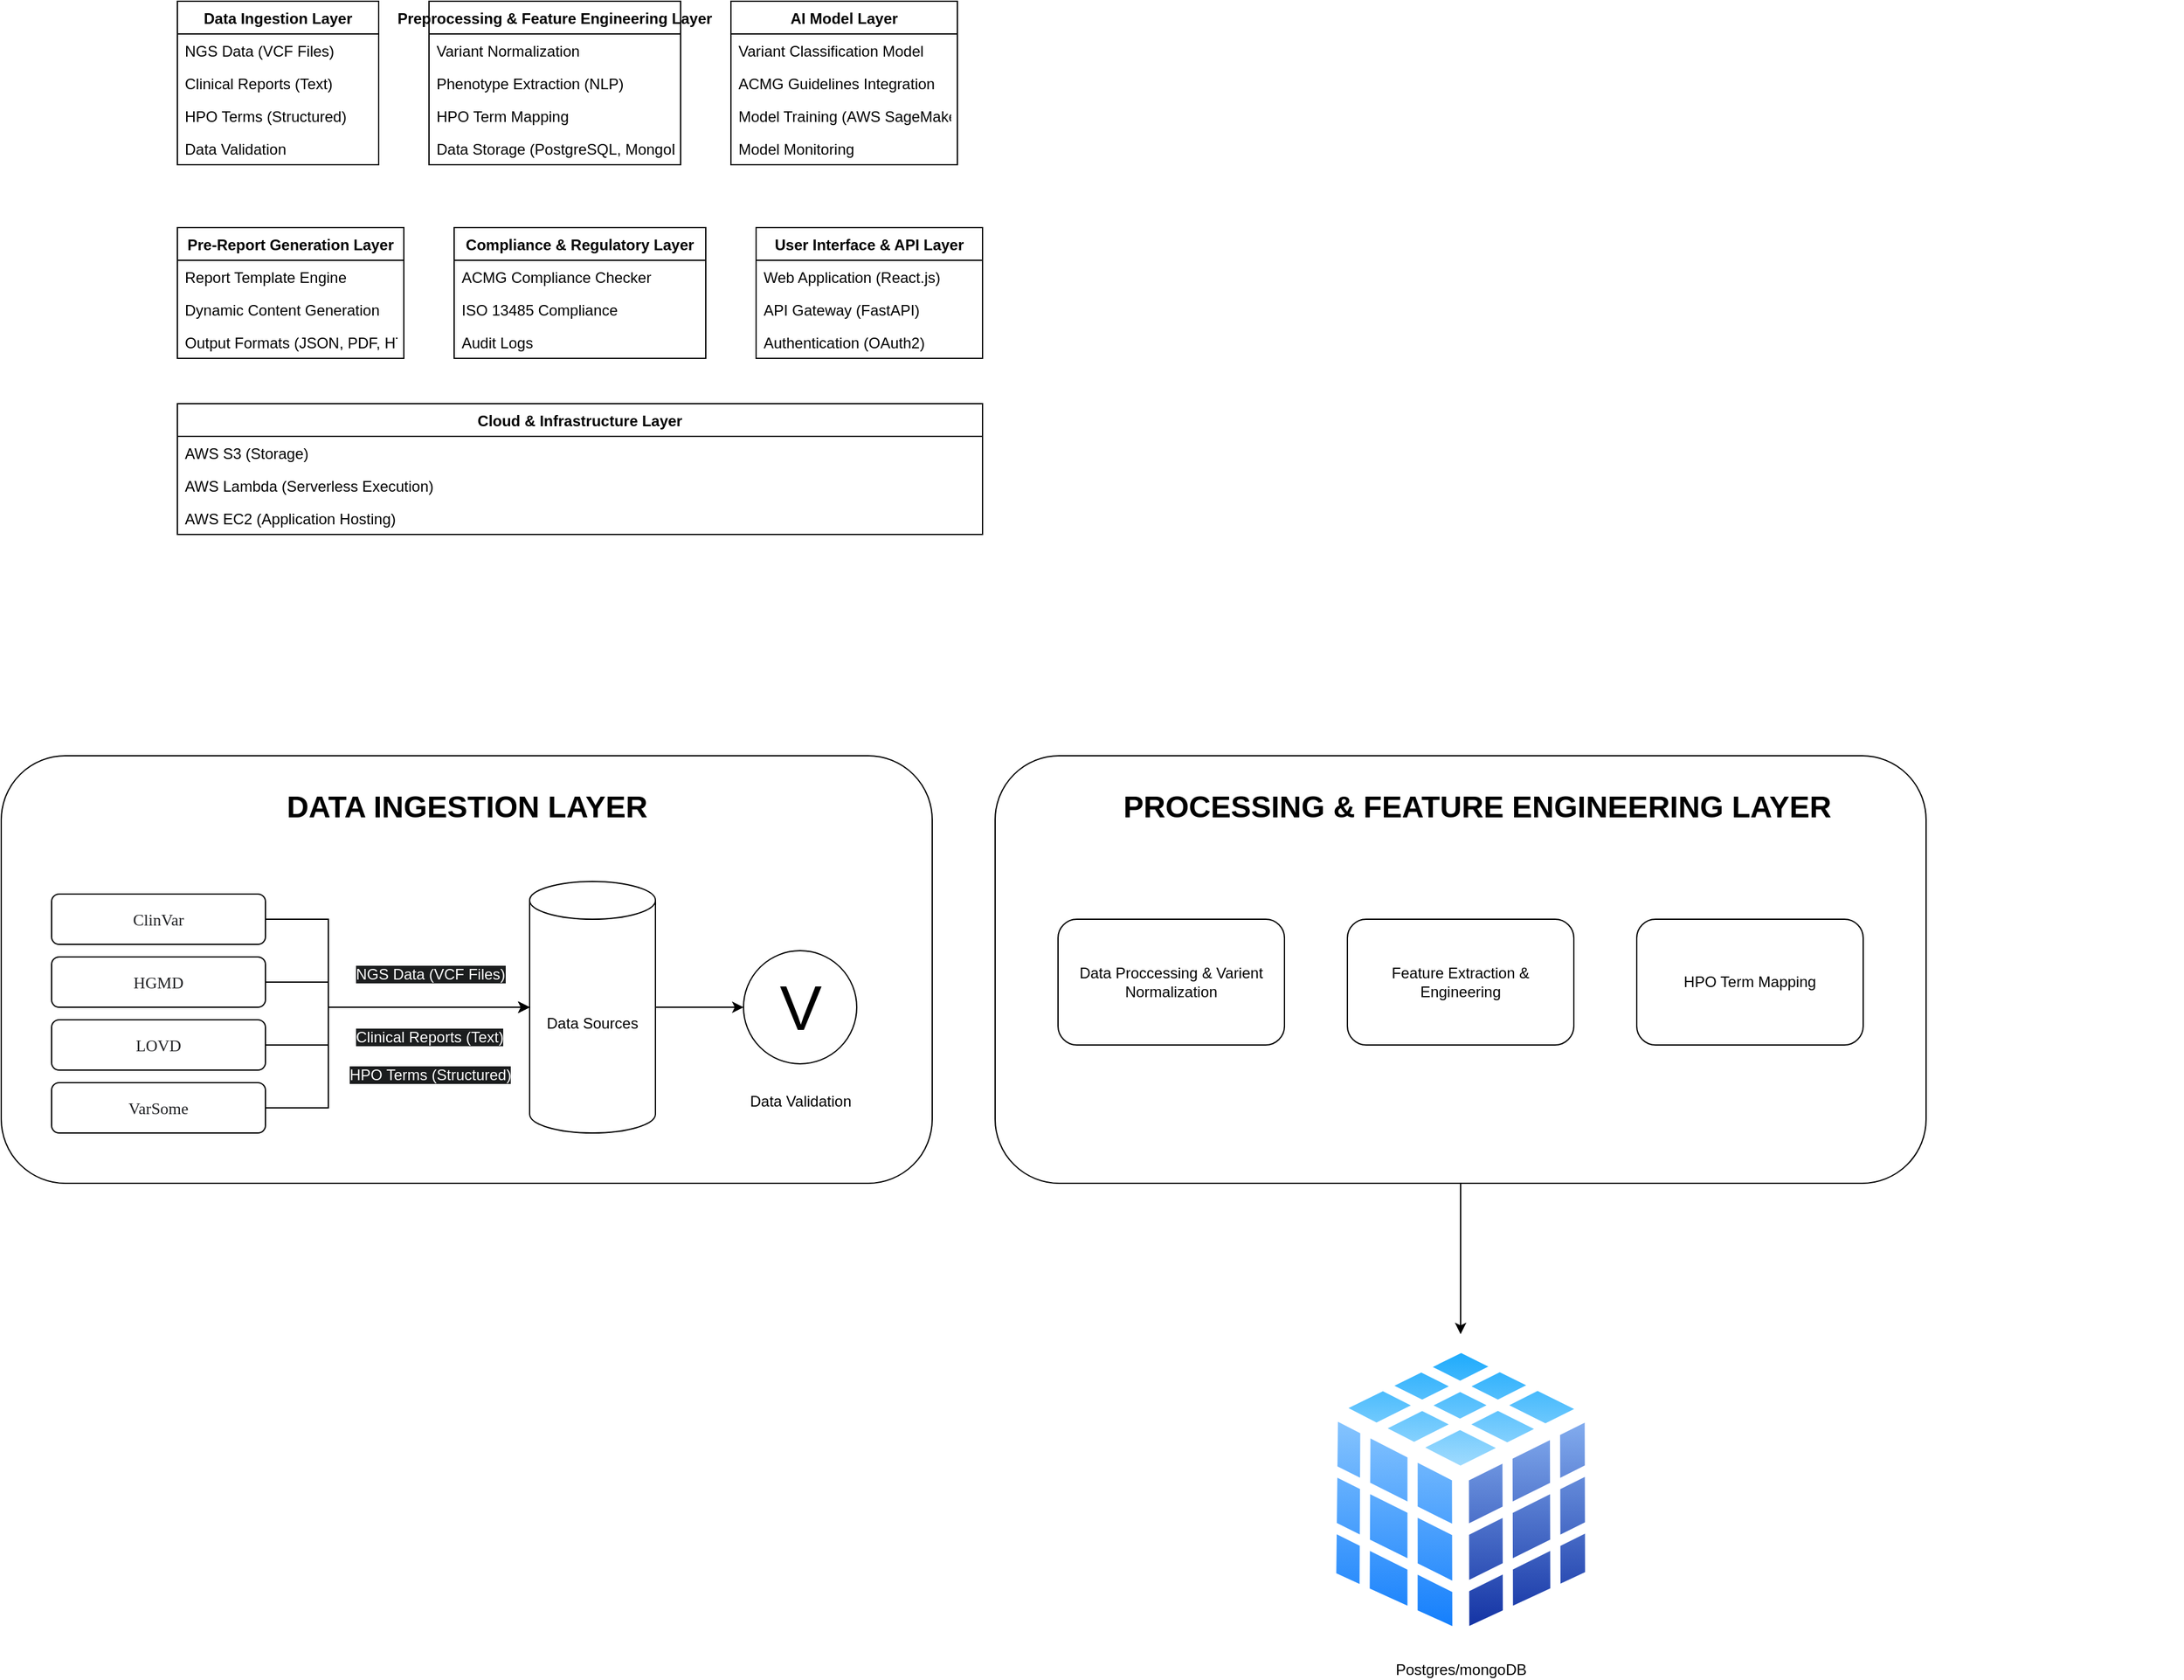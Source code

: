 <mxfile version="26.0.10">
  <diagram name="Page-1" id="QS4vRZ52aA27op-qbDx0">
    <mxGraphModel dx="1434" dy="673" grid="1" gridSize="10" guides="1" tooltips="1" connect="1" arrows="1" fold="1" page="1" pageScale="1" pageWidth="850" pageHeight="1100" math="0" shadow="0">
      <root>
        <mxCell id="0" />
        <mxCell id="1" parent="0" />
        <mxCell id="bHOFEPqehS2NcX85sN5G-48" value="" style="rounded=1;whiteSpace=wrap;html=1;" vertex="1" parent="1">
          <mxGeometry x="20" y="640" width="740" height="340" as="geometry" />
        </mxCell>
        <mxCell id="bHOFEPqehS2NcX85sN5G-1" value="Data Ingestion Layer" style="swimlane;fontStyle=1;align=center;verticalAlign=top;childLayout=stackLayout;horizontal=1;startSize=26;horizontalStack=0;resizeParent=1;resizeParentMax=0;resizeLast=0;collapsible=1;marginBottom=0;" vertex="1" parent="1">
          <mxGeometry x="160" y="40" width="160" height="130" as="geometry" />
        </mxCell>
        <mxCell id="bHOFEPqehS2NcX85sN5G-2" value="NGS Data (VCF Files)" style="text;strokeColor=none;fillColor=none;align=left;verticalAlign=top;spacingLeft=4;spacingRight=4;overflow=hidden;rotatable=0;points=[[0,0.5],[1,0.5]];portConstraint=eastwest;" vertex="1" parent="bHOFEPqehS2NcX85sN5G-1">
          <mxGeometry y="26" width="160" height="26" as="geometry" />
        </mxCell>
        <mxCell id="bHOFEPqehS2NcX85sN5G-3" value="Clinical Reports (Text)" style="text;strokeColor=none;fillColor=none;align=left;verticalAlign=top;spacingLeft=4;spacingRight=4;overflow=hidden;rotatable=0;points=[[0,0.5],[1,0.5]];portConstraint=eastwest;" vertex="1" parent="bHOFEPqehS2NcX85sN5G-1">
          <mxGeometry y="52" width="160" height="26" as="geometry" />
        </mxCell>
        <mxCell id="bHOFEPqehS2NcX85sN5G-4" value="HPO Terms (Structured)" style="text;strokeColor=none;fillColor=none;align=left;verticalAlign=top;spacingLeft=4;spacingRight=4;overflow=hidden;rotatable=0;points=[[0,0.5],[1,0.5]];portConstraint=eastwest;" vertex="1" parent="bHOFEPqehS2NcX85sN5G-1">
          <mxGeometry y="78" width="160" height="26" as="geometry" />
        </mxCell>
        <mxCell id="bHOFEPqehS2NcX85sN5G-5" value="Data Validation" style="text;strokeColor=none;fillColor=none;align=left;verticalAlign=top;spacingLeft=4;spacingRight=4;overflow=hidden;rotatable=0;points=[[0,0.5],[1,0.5]];portConstraint=eastwest;" vertex="1" parent="bHOFEPqehS2NcX85sN5G-1">
          <mxGeometry y="104" width="160" height="26" as="geometry" />
        </mxCell>
        <mxCell id="bHOFEPqehS2NcX85sN5G-6" value="Preprocessing &amp; Feature Engineering Layer" style="swimlane;fontStyle=1;align=center;verticalAlign=top;childLayout=stackLayout;horizontal=1;startSize=26;horizontalStack=0;resizeParent=1;resizeParentMax=0;resizeLast=0;collapsible=1;marginBottom=0;" vertex="1" parent="1">
          <mxGeometry x="360" y="40" width="200" height="130" as="geometry" />
        </mxCell>
        <mxCell id="bHOFEPqehS2NcX85sN5G-7" value="Variant Normalization" style="text;strokeColor=none;fillColor=none;align=left;verticalAlign=top;spacingLeft=4;spacingRight=4;overflow=hidden;rotatable=0;points=[[0,0.5],[1,0.5]];portConstraint=eastwest;" vertex="1" parent="bHOFEPqehS2NcX85sN5G-6">
          <mxGeometry y="26" width="200" height="26" as="geometry" />
        </mxCell>
        <mxCell id="bHOFEPqehS2NcX85sN5G-8" value="Phenotype Extraction (NLP)" style="text;strokeColor=none;fillColor=none;align=left;verticalAlign=top;spacingLeft=4;spacingRight=4;overflow=hidden;rotatable=0;points=[[0,0.5],[1,0.5]];portConstraint=eastwest;" vertex="1" parent="bHOFEPqehS2NcX85sN5G-6">
          <mxGeometry y="52" width="200" height="26" as="geometry" />
        </mxCell>
        <mxCell id="bHOFEPqehS2NcX85sN5G-9" value="HPO Term Mapping" style="text;strokeColor=none;fillColor=none;align=left;verticalAlign=top;spacingLeft=4;spacingRight=4;overflow=hidden;rotatable=0;points=[[0,0.5],[1,0.5]];portConstraint=eastwest;" vertex="1" parent="bHOFEPqehS2NcX85sN5G-6">
          <mxGeometry y="78" width="200" height="26" as="geometry" />
        </mxCell>
        <mxCell id="bHOFEPqehS2NcX85sN5G-10" value="Data Storage (PostgreSQL, MongoDB)" style="text;strokeColor=none;fillColor=none;align=left;verticalAlign=top;spacingLeft=4;spacingRight=4;overflow=hidden;rotatable=0;points=[[0,0.5],[1,0.5]];portConstraint=eastwest;" vertex="1" parent="bHOFEPqehS2NcX85sN5G-6">
          <mxGeometry y="104" width="200" height="26" as="geometry" />
        </mxCell>
        <mxCell id="bHOFEPqehS2NcX85sN5G-11" value="AI Model Layer" style="swimlane;fontStyle=1;align=center;verticalAlign=top;childLayout=stackLayout;horizontal=1;startSize=26;horizontalStack=0;resizeParent=1;resizeParentMax=0;resizeLast=0;collapsible=1;marginBottom=0;" vertex="1" parent="1">
          <mxGeometry x="600" y="40" width="180" height="130" as="geometry" />
        </mxCell>
        <mxCell id="bHOFEPqehS2NcX85sN5G-12" value="Variant Classification Model" style="text;strokeColor=none;fillColor=none;align=left;verticalAlign=top;spacingLeft=4;spacingRight=4;overflow=hidden;rotatable=0;points=[[0,0.5],[1,0.5]];portConstraint=eastwest;" vertex="1" parent="bHOFEPqehS2NcX85sN5G-11">
          <mxGeometry y="26" width="180" height="26" as="geometry" />
        </mxCell>
        <mxCell id="bHOFEPqehS2NcX85sN5G-13" value="ACMG Guidelines Integration" style="text;strokeColor=none;fillColor=none;align=left;verticalAlign=top;spacingLeft=4;spacingRight=4;overflow=hidden;rotatable=0;points=[[0,0.5],[1,0.5]];portConstraint=eastwest;" vertex="1" parent="bHOFEPqehS2NcX85sN5G-11">
          <mxGeometry y="52" width="180" height="26" as="geometry" />
        </mxCell>
        <mxCell id="bHOFEPqehS2NcX85sN5G-14" value="Model Training (AWS SageMaker)" style="text;strokeColor=none;fillColor=none;align=left;verticalAlign=top;spacingLeft=4;spacingRight=4;overflow=hidden;rotatable=0;points=[[0,0.5],[1,0.5]];portConstraint=eastwest;" vertex="1" parent="bHOFEPqehS2NcX85sN5G-11">
          <mxGeometry y="78" width="180" height="26" as="geometry" />
        </mxCell>
        <mxCell id="bHOFEPqehS2NcX85sN5G-15" value="Model Monitoring" style="text;strokeColor=none;fillColor=none;align=left;verticalAlign=top;spacingLeft=4;spacingRight=4;overflow=hidden;rotatable=0;points=[[0,0.5],[1,0.5]];portConstraint=eastwest;" vertex="1" parent="bHOFEPqehS2NcX85sN5G-11">
          <mxGeometry y="104" width="180" height="26" as="geometry" />
        </mxCell>
        <mxCell id="bHOFEPqehS2NcX85sN5G-16" value="Pre-Report Generation Layer" style="swimlane;fontStyle=1;align=center;verticalAlign=top;childLayout=stackLayout;horizontal=1;startSize=26;horizontalStack=0;resizeParent=1;resizeParentMax=0;resizeLast=0;collapsible=1;marginBottom=0;" vertex="1" parent="1">
          <mxGeometry x="160" y="220" width="180" height="104" as="geometry" />
        </mxCell>
        <mxCell id="bHOFEPqehS2NcX85sN5G-17" value="Report Template Engine" style="text;strokeColor=none;fillColor=none;align=left;verticalAlign=top;spacingLeft=4;spacingRight=4;overflow=hidden;rotatable=0;points=[[0,0.5],[1,0.5]];portConstraint=eastwest;" vertex="1" parent="bHOFEPqehS2NcX85sN5G-16">
          <mxGeometry y="26" width="180" height="26" as="geometry" />
        </mxCell>
        <mxCell id="bHOFEPqehS2NcX85sN5G-18" value="Dynamic Content Generation" style="text;strokeColor=none;fillColor=none;align=left;verticalAlign=top;spacingLeft=4;spacingRight=4;overflow=hidden;rotatable=0;points=[[0,0.5],[1,0.5]];portConstraint=eastwest;" vertex="1" parent="bHOFEPqehS2NcX85sN5G-16">
          <mxGeometry y="52" width="180" height="26" as="geometry" />
        </mxCell>
        <mxCell id="bHOFEPqehS2NcX85sN5G-19" value="Output Formats (JSON, PDF, HTML)" style="text;strokeColor=none;fillColor=none;align=left;verticalAlign=top;spacingLeft=4;spacingRight=4;overflow=hidden;rotatable=0;points=[[0,0.5],[1,0.5]];portConstraint=eastwest;" vertex="1" parent="bHOFEPqehS2NcX85sN5G-16">
          <mxGeometry y="78" width="180" height="26" as="geometry" />
        </mxCell>
        <mxCell id="bHOFEPqehS2NcX85sN5G-20" value="Compliance &amp; Regulatory Layer" style="swimlane;fontStyle=1;align=center;verticalAlign=top;childLayout=stackLayout;horizontal=1;startSize=26;horizontalStack=0;resizeParent=1;resizeParentMax=0;resizeLast=0;collapsible=1;marginBottom=0;" vertex="1" parent="1">
          <mxGeometry x="380" y="220" width="200" height="104" as="geometry" />
        </mxCell>
        <mxCell id="bHOFEPqehS2NcX85sN5G-21" value="ACMG Compliance Checker" style="text;strokeColor=none;fillColor=none;align=left;verticalAlign=top;spacingLeft=4;spacingRight=4;overflow=hidden;rotatable=0;points=[[0,0.5],[1,0.5]];portConstraint=eastwest;" vertex="1" parent="bHOFEPqehS2NcX85sN5G-20">
          <mxGeometry y="26" width="200" height="26" as="geometry" />
        </mxCell>
        <mxCell id="bHOFEPqehS2NcX85sN5G-22" value="ISO 13485 Compliance" style="text;strokeColor=none;fillColor=none;align=left;verticalAlign=top;spacingLeft=4;spacingRight=4;overflow=hidden;rotatable=0;points=[[0,0.5],[1,0.5]];portConstraint=eastwest;" vertex="1" parent="bHOFEPqehS2NcX85sN5G-20">
          <mxGeometry y="52" width="200" height="26" as="geometry" />
        </mxCell>
        <mxCell id="bHOFEPqehS2NcX85sN5G-23" value="Audit Logs" style="text;strokeColor=none;fillColor=none;align=left;verticalAlign=top;spacingLeft=4;spacingRight=4;overflow=hidden;rotatable=0;points=[[0,0.5],[1,0.5]];portConstraint=eastwest;" vertex="1" parent="bHOFEPqehS2NcX85sN5G-20">
          <mxGeometry y="78" width="200" height="26" as="geometry" />
        </mxCell>
        <mxCell id="bHOFEPqehS2NcX85sN5G-24" value="User Interface &amp; API Layer" style="swimlane;fontStyle=1;align=center;verticalAlign=top;childLayout=stackLayout;horizontal=1;startSize=26;horizontalStack=0;resizeParent=1;resizeParentMax=0;resizeLast=0;collapsible=1;marginBottom=0;" vertex="1" parent="1">
          <mxGeometry x="620" y="220" width="180" height="104" as="geometry" />
        </mxCell>
        <mxCell id="bHOFEPqehS2NcX85sN5G-25" value="Web Application (React.js)" style="text;strokeColor=none;fillColor=none;align=left;verticalAlign=top;spacingLeft=4;spacingRight=4;overflow=hidden;rotatable=0;points=[[0,0.5],[1,0.5]];portConstraint=eastwest;" vertex="1" parent="bHOFEPqehS2NcX85sN5G-24">
          <mxGeometry y="26" width="180" height="26" as="geometry" />
        </mxCell>
        <mxCell id="bHOFEPqehS2NcX85sN5G-26" value="API Gateway (FastAPI)" style="text;strokeColor=none;fillColor=none;align=left;verticalAlign=top;spacingLeft=4;spacingRight=4;overflow=hidden;rotatable=0;points=[[0,0.5],[1,0.5]];portConstraint=eastwest;" vertex="1" parent="bHOFEPqehS2NcX85sN5G-24">
          <mxGeometry y="52" width="180" height="26" as="geometry" />
        </mxCell>
        <mxCell id="bHOFEPqehS2NcX85sN5G-27" value="Authentication (OAuth2)" style="text;strokeColor=none;fillColor=none;align=left;verticalAlign=top;spacingLeft=4;spacingRight=4;overflow=hidden;rotatable=0;points=[[0,0.5],[1,0.5]];portConstraint=eastwest;" vertex="1" parent="bHOFEPqehS2NcX85sN5G-24">
          <mxGeometry y="78" width="180" height="26" as="geometry" />
        </mxCell>
        <mxCell id="bHOFEPqehS2NcX85sN5G-28" value="Cloud &amp; Infrastructure Layer" style="swimlane;fontStyle=1;align=center;verticalAlign=top;childLayout=stackLayout;horizontal=1;startSize=26;horizontalStack=0;resizeParent=1;resizeParentMax=0;resizeLast=0;collapsible=1;marginBottom=0;" vertex="1" parent="1">
          <mxGeometry x="160" y="360" width="640" height="104" as="geometry" />
        </mxCell>
        <mxCell id="bHOFEPqehS2NcX85sN5G-29" value="AWS S3 (Storage)" style="text;strokeColor=none;fillColor=none;align=left;verticalAlign=top;spacingLeft=4;spacingRight=4;overflow=hidden;rotatable=0;points=[[0,0.5],[1,0.5]];portConstraint=eastwest;" vertex="1" parent="bHOFEPqehS2NcX85sN5G-28">
          <mxGeometry y="26" width="640" height="26" as="geometry" />
        </mxCell>
        <mxCell id="bHOFEPqehS2NcX85sN5G-30" value="AWS Lambda (Serverless Execution)" style="text;strokeColor=none;fillColor=none;align=left;verticalAlign=top;spacingLeft=4;spacingRight=4;overflow=hidden;rotatable=0;points=[[0,0.5],[1,0.5]];portConstraint=eastwest;" vertex="1" parent="bHOFEPqehS2NcX85sN5G-28">
          <mxGeometry y="52" width="640" height="26" as="geometry" />
        </mxCell>
        <mxCell id="bHOFEPqehS2NcX85sN5G-31" value="AWS EC2 (Application Hosting)" style="text;strokeColor=none;fillColor=none;align=left;verticalAlign=top;spacingLeft=4;spacingRight=4;overflow=hidden;rotatable=0;points=[[0,0.5],[1,0.5]];portConstraint=eastwest;" vertex="1" parent="bHOFEPqehS2NcX85sN5G-28">
          <mxGeometry y="78" width="640" height="26" as="geometry" />
        </mxCell>
        <mxCell id="bHOFEPqehS2NcX85sN5G-46" value="" style="edgeStyle=orthogonalEdgeStyle;rounded=0;orthogonalLoop=1;jettySize=auto;html=1;" edge="1" parent="1" source="bHOFEPqehS2NcX85sN5G-32" target="bHOFEPqehS2NcX85sN5G-45">
          <mxGeometry relative="1" as="geometry" />
        </mxCell>
        <mxCell id="bHOFEPqehS2NcX85sN5G-32" value="Data Sources" style="shape=cylinder3;whiteSpace=wrap;html=1;boundedLbl=1;backgroundOutline=1;size=15;" vertex="1" parent="1">
          <mxGeometry x="440" y="740" width="100" height="200" as="geometry" />
        </mxCell>
        <mxCell id="bHOFEPqehS2NcX85sN5G-37" style="edgeStyle=orthogonalEdgeStyle;rounded=0;orthogonalLoop=1;jettySize=auto;html=1;" edge="1" parent="1" source="bHOFEPqehS2NcX85sN5G-33" target="bHOFEPqehS2NcX85sN5G-32">
          <mxGeometry relative="1" as="geometry">
            <Array as="points">
              <mxPoint x="280" y="770" />
              <mxPoint x="280" y="840" />
            </Array>
          </mxGeometry>
        </mxCell>
        <mxCell id="bHOFEPqehS2NcX85sN5G-33" value="&lt;span style=&quot;color: rgb(32, 33, 36); font-family: &amp;quot;Google Sans&amp;quot;; font-size: 13px; text-align: left; white-space-collapse: preserve; background-color: rgb(255, 255, 255);&quot;&gt;ClinVar&lt;/span&gt;" style="rounded=1;whiteSpace=wrap;html=1;" vertex="1" parent="1">
          <mxGeometry x="60" y="750" width="170" height="40" as="geometry" />
        </mxCell>
        <mxCell id="bHOFEPqehS2NcX85sN5G-38" value="" style="edgeStyle=orthogonalEdgeStyle;rounded=0;orthogonalLoop=1;jettySize=auto;html=1;" edge="1" parent="1" source="bHOFEPqehS2NcX85sN5G-34" target="bHOFEPqehS2NcX85sN5G-32">
          <mxGeometry relative="1" as="geometry">
            <Array as="points">
              <mxPoint x="280" y="820" />
              <mxPoint x="280" y="840" />
            </Array>
          </mxGeometry>
        </mxCell>
        <mxCell id="bHOFEPqehS2NcX85sN5G-34" value="&lt;span style=&quot;color: rgb(32, 33, 36); font-family: &amp;quot;Google Sans&amp;quot;; font-size: 13px; text-align: left; white-space-collapse: preserve; background-color: rgb(255, 255, 255);&quot;&gt;HGMD&lt;/span&gt;" style="rounded=1;whiteSpace=wrap;html=1;" vertex="1" parent="1">
          <mxGeometry x="60" y="800" width="170" height="40" as="geometry" />
        </mxCell>
        <mxCell id="bHOFEPqehS2NcX85sN5G-39" value="" style="edgeStyle=orthogonalEdgeStyle;rounded=0;orthogonalLoop=1;jettySize=auto;html=1;" edge="1" parent="1" source="bHOFEPqehS2NcX85sN5G-35" target="bHOFEPqehS2NcX85sN5G-32">
          <mxGeometry relative="1" as="geometry">
            <Array as="points">
              <mxPoint x="280" y="870" />
              <mxPoint x="280" y="840" />
            </Array>
          </mxGeometry>
        </mxCell>
        <mxCell id="bHOFEPqehS2NcX85sN5G-35" value="&lt;span style=&quot;color: rgb(32, 33, 36); font-family: &amp;quot;Google Sans&amp;quot;; font-size: 13px; text-align: left; white-space-collapse: preserve; background-color: rgb(255, 255, 255);&quot;&gt;LOVD&lt;/span&gt;" style="rounded=1;whiteSpace=wrap;html=1;" vertex="1" parent="1">
          <mxGeometry x="60" y="850" width="170" height="40" as="geometry" />
        </mxCell>
        <mxCell id="bHOFEPqehS2NcX85sN5G-40" value="" style="edgeStyle=orthogonalEdgeStyle;rounded=0;orthogonalLoop=1;jettySize=auto;html=1;" edge="1" parent="1" source="bHOFEPqehS2NcX85sN5G-36" target="bHOFEPqehS2NcX85sN5G-32">
          <mxGeometry relative="1" as="geometry">
            <Array as="points">
              <mxPoint x="280" y="920" />
              <mxPoint x="280" y="840" />
            </Array>
          </mxGeometry>
        </mxCell>
        <mxCell id="bHOFEPqehS2NcX85sN5G-36" value="&lt;span style=&quot;color: rgb(32, 33, 36); font-family: &amp;quot;Google Sans&amp;quot;; font-size: 13px; text-align: left; white-space-collapse: preserve; background-color: rgb(255, 255, 255);&quot;&gt;VarSome&lt;/span&gt;" style="rounded=1;whiteSpace=wrap;html=1;" vertex="1" parent="1">
          <mxGeometry x="60" y="900" width="170" height="40" as="geometry" />
        </mxCell>
        <mxCell id="bHOFEPqehS2NcX85sN5G-41" value="&lt;span style=&quot;color: rgb(255, 255, 255); font-family: Helvetica; font-size: 12px; font-style: normal; font-variant-ligatures: normal; font-variant-caps: normal; font-weight: 400; letter-spacing: normal; orphans: 2; text-align: left; text-indent: 0px; text-transform: none; widows: 2; word-spacing: 0px; -webkit-text-stroke-width: 0px; white-space: nowrap; background-color: rgb(27, 29, 30); text-decoration-thickness: initial; text-decoration-style: initial; text-decoration-color: initial; display: inline !important; float: none;&quot;&gt;NGS Data (VCF Files)&lt;/span&gt;" style="text;whiteSpace=wrap;html=1;" vertex="1" parent="1">
          <mxGeometry x="300" y="800" width="120" height="20" as="geometry" />
        </mxCell>
        <mxCell id="bHOFEPqehS2NcX85sN5G-43" value="&lt;span style=&quot;color: rgb(255, 255, 255); font-family: Helvetica; font-size: 12px; font-style: normal; font-variant-ligatures: normal; font-variant-caps: normal; font-weight: 400; letter-spacing: normal; orphans: 2; text-align: left; text-indent: 0px; text-transform: none; widows: 2; word-spacing: 0px; -webkit-text-stroke-width: 0px; white-space: nowrap; background-color: rgb(27, 29, 30); text-decoration-thickness: initial; text-decoration-style: initial; text-decoration-color: initial; display: inline !important; float: none;&quot;&gt;Clinical Reports (Text)&lt;/span&gt;" style="text;whiteSpace=wrap;html=1;" vertex="1" parent="1">
          <mxGeometry x="300" y="850" width="120" height="20" as="geometry" />
        </mxCell>
        <mxCell id="bHOFEPqehS2NcX85sN5G-44" value="&lt;span style=&quot;color: rgb(255, 255, 255); font-family: Helvetica; font-size: 12px; font-style: normal; font-variant-ligatures: normal; font-variant-caps: normal; font-weight: 400; letter-spacing: normal; orphans: 2; text-align: left; text-indent: 0px; text-transform: none; widows: 2; word-spacing: 0px; -webkit-text-stroke-width: 0px; white-space: nowrap; background-color: rgb(27, 29, 30); text-decoration-thickness: initial; text-decoration-style: initial; text-decoration-color: initial; display: inline !important; float: none;&quot;&gt;HPO Terms (Structured)&lt;/span&gt;" style="text;whiteSpace=wrap;html=1;" vertex="1" parent="1">
          <mxGeometry x="295" y="880" width="130" height="20" as="geometry" />
        </mxCell>
        <mxCell id="bHOFEPqehS2NcX85sN5G-45" value="V" style="verticalLabelPosition=middle;shadow=0;dashed=0;align=center;html=1;verticalAlign=middle;strokeWidth=1;shape=ellipse;aspect=fixed;fontSize=50;" vertex="1" parent="1">
          <mxGeometry x="610" y="795" width="90" height="90" as="geometry" />
        </mxCell>
        <mxCell id="bHOFEPqehS2NcX85sN5G-47" value="Data Validation" style="text;html=1;align=center;verticalAlign=middle;resizable=0;points=[];autosize=1;strokeColor=none;fillColor=none;" vertex="1" parent="1">
          <mxGeometry x="605" y="900" width="100" height="30" as="geometry" />
        </mxCell>
        <mxCell id="bHOFEPqehS2NcX85sN5G-49" value="&lt;h1 style=&quot;margin-top: 0px;&quot;&gt;DATA INGESTION LAYER&lt;/h1&gt;&lt;p&gt;&lt;br&gt;&lt;/p&gt;" style="text;html=1;whiteSpace=wrap;overflow=hidden;rounded=0;" vertex="1" parent="1">
          <mxGeometry x="245" y="660" width="290" height="40" as="geometry" />
        </mxCell>
        <mxCell id="bHOFEPqehS2NcX85sN5G-50" value="" style="shape=image;verticalLabelPosition=bottom;labelBackgroundColor=default;verticalAlign=top;aspect=fixed;imageAspect=0;image=https://miro.medium.com/v2/resize:fit:834/1*sCoM-hxdiEZW73coQYeQaw.png;" vertex="1" parent="1">
          <mxGeometry x="920" y="70" width="834" height="339" as="geometry" />
        </mxCell>
        <mxCell id="bHOFEPqehS2NcX85sN5G-57" style="edgeStyle=orthogonalEdgeStyle;rounded=0;orthogonalLoop=1;jettySize=auto;html=1;" edge="1" parent="1" source="bHOFEPqehS2NcX85sN5G-51" target="bHOFEPqehS2NcX85sN5G-56">
          <mxGeometry relative="1" as="geometry" />
        </mxCell>
        <mxCell id="bHOFEPqehS2NcX85sN5G-51" value="" style="rounded=1;whiteSpace=wrap;html=1;" vertex="1" parent="1">
          <mxGeometry x="810" y="640" width="740" height="340" as="geometry" />
        </mxCell>
        <mxCell id="bHOFEPqehS2NcX85sN5G-52" value="&lt;h1 style=&quot;margin-top: 0px;&quot;&gt;PROCESSING &amp;amp; FEATURE ENGINEERING LAYER&lt;/h1&gt;" style="text;html=1;whiteSpace=wrap;overflow=hidden;rounded=0;" vertex="1" parent="1">
          <mxGeometry x="910" y="660" width="570" height="40" as="geometry" />
        </mxCell>
        <mxCell id="bHOFEPqehS2NcX85sN5G-53" value="Data Proccessing &amp;amp; Varient Normalization" style="rounded=1;whiteSpace=wrap;html=1;" vertex="1" parent="1">
          <mxGeometry x="860" y="770" width="180" height="100" as="geometry" />
        </mxCell>
        <mxCell id="bHOFEPqehS2NcX85sN5G-54" value="Feature Extraction &amp;amp; &lt;br&gt;Engineering" style="rounded=1;whiteSpace=wrap;html=1;" vertex="1" parent="1">
          <mxGeometry x="1090" y="770" width="180" height="100" as="geometry" />
        </mxCell>
        <mxCell id="bHOFEPqehS2NcX85sN5G-55" value="HPO Term Mapping" style="rounded=1;whiteSpace=wrap;html=1;" vertex="1" parent="1">
          <mxGeometry x="1320" y="770" width="180" height="100" as="geometry" />
        </mxCell>
        <mxCell id="bHOFEPqehS2NcX85sN5G-56" value="Postgres/mongoDB" style="image;aspect=fixed;perimeter=ellipsePerimeter;html=1;align=center;shadow=0;dashed=0;spacingTop=3;image=img/lib/active_directory/database_cube.svg;" vertex="1" parent="1">
          <mxGeometry x="1067.5" y="1100" width="225" height="250" as="geometry" />
        </mxCell>
      </root>
    </mxGraphModel>
  </diagram>
</mxfile>
